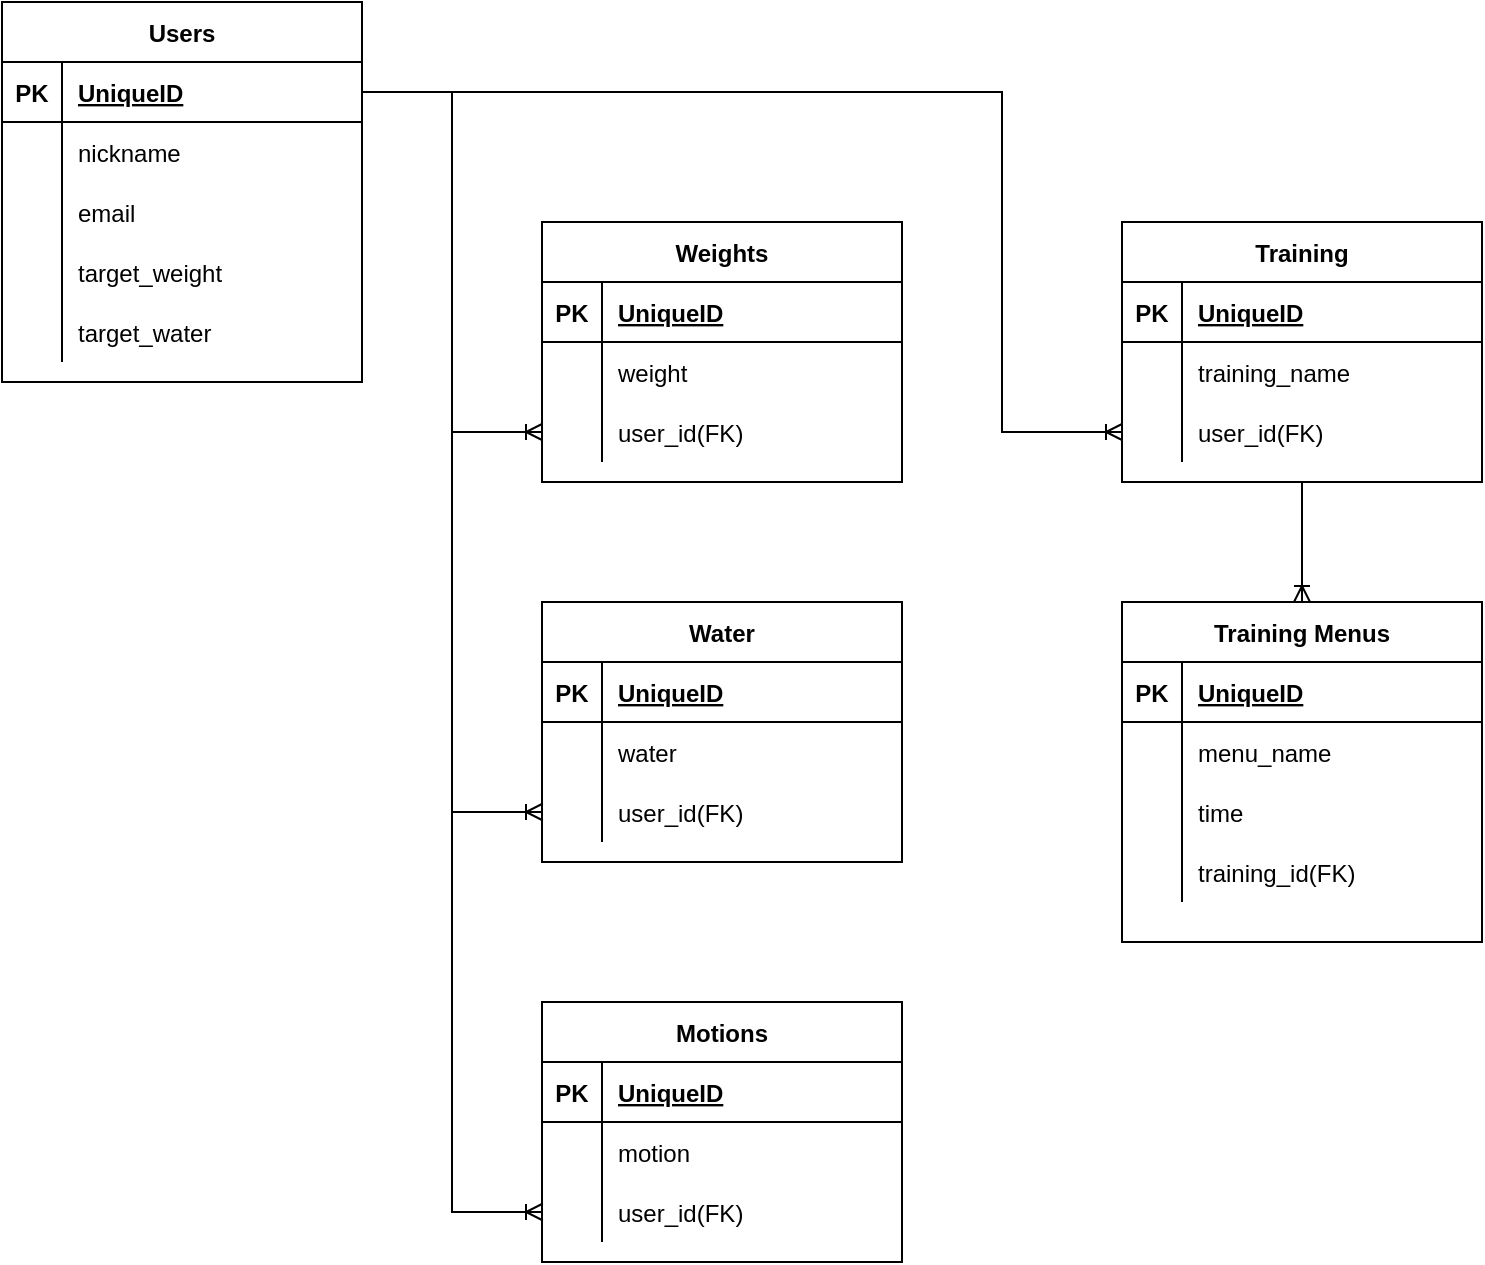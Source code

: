 <mxfile>
    <diagram id="uZehl0xgnAbYv5Kqf3MX" name="ページ1">
        <mxGraphModel dx="443" dy="556" grid="1" gridSize="10" guides="1" tooltips="1" connect="1" arrows="1" fold="1" page="1" pageScale="1" pageWidth="827" pageHeight="1169" math="0" shadow="0">
            <root>
                <mxCell id="0"/>
                <mxCell id="1" parent="0"/>
                <mxCell id="11" value="Users" style="shape=table;startSize=30;container=1;collapsible=1;childLayout=tableLayout;fixedRows=1;rowLines=0;fontStyle=1;align=center;resizeLast=1;" parent="1" vertex="1">
                    <mxGeometry x="40" y="40" width="180" height="190" as="geometry"/>
                </mxCell>
                <mxCell id="12" value="" style="shape=partialRectangle;collapsible=0;dropTarget=0;pointerEvents=0;fillColor=none;top=0;left=0;bottom=1;right=0;points=[[0,0.5],[1,0.5]];portConstraint=eastwest;" parent="11" vertex="1">
                    <mxGeometry y="30" width="180" height="30" as="geometry"/>
                </mxCell>
                <mxCell id="13" value="PK" style="shape=partialRectangle;connectable=0;fillColor=none;top=0;left=0;bottom=0;right=0;fontStyle=1;overflow=hidden;" parent="12" vertex="1">
                    <mxGeometry width="30" height="30" as="geometry"/>
                </mxCell>
                <mxCell id="14" value="UniqueID" style="shape=partialRectangle;connectable=0;fillColor=none;top=0;left=0;bottom=0;right=0;align=left;spacingLeft=6;fontStyle=5;overflow=hidden;" parent="12" vertex="1">
                    <mxGeometry x="30" width="150" height="30" as="geometry"/>
                </mxCell>
                <mxCell id="15" value="" style="shape=partialRectangle;collapsible=0;dropTarget=0;pointerEvents=0;fillColor=none;top=0;left=0;bottom=0;right=0;points=[[0,0.5],[1,0.5]];portConstraint=eastwest;" parent="11" vertex="1">
                    <mxGeometry y="60" width="180" height="30" as="geometry"/>
                </mxCell>
                <mxCell id="16" value="" style="shape=partialRectangle;connectable=0;fillColor=none;top=0;left=0;bottom=0;right=0;editable=1;overflow=hidden;" parent="15" vertex="1">
                    <mxGeometry width="30" height="30" as="geometry"/>
                </mxCell>
                <mxCell id="17" value="nickname" style="shape=partialRectangle;connectable=0;fillColor=none;top=0;left=0;bottom=0;right=0;align=left;spacingLeft=6;overflow=hidden;" parent="15" vertex="1">
                    <mxGeometry x="30" width="150" height="30" as="geometry"/>
                </mxCell>
                <mxCell id="18" value="" style="shape=partialRectangle;collapsible=0;dropTarget=0;pointerEvents=0;fillColor=none;top=0;left=0;bottom=0;right=0;points=[[0,0.5],[1,0.5]];portConstraint=eastwest;" parent="11" vertex="1">
                    <mxGeometry y="90" width="180" height="30" as="geometry"/>
                </mxCell>
                <mxCell id="19" value="" style="shape=partialRectangle;connectable=0;fillColor=none;top=0;left=0;bottom=0;right=0;editable=1;overflow=hidden;" parent="18" vertex="1">
                    <mxGeometry width="30" height="30" as="geometry"/>
                </mxCell>
                <mxCell id="20" value="email" style="shape=partialRectangle;connectable=0;fillColor=none;top=0;left=0;bottom=0;right=0;align=left;spacingLeft=6;overflow=hidden;" parent="18" vertex="1">
                    <mxGeometry x="30" width="150" height="30" as="geometry"/>
                </mxCell>
                <mxCell id="21" value="" style="shape=partialRectangle;collapsible=0;dropTarget=0;pointerEvents=0;fillColor=none;top=0;left=0;bottom=0;right=0;points=[[0,0.5],[1,0.5]];portConstraint=eastwest;" parent="11" vertex="1">
                    <mxGeometry y="120" width="180" height="30" as="geometry"/>
                </mxCell>
                <mxCell id="22" value="" style="shape=partialRectangle;connectable=0;fillColor=none;top=0;left=0;bottom=0;right=0;editable=1;overflow=hidden;" parent="21" vertex="1">
                    <mxGeometry width="30" height="30" as="geometry"/>
                </mxCell>
                <mxCell id="23" value="target_weight" style="shape=partialRectangle;connectable=0;fillColor=none;top=0;left=0;bottom=0;right=0;align=left;spacingLeft=6;overflow=hidden;" parent="21" vertex="1">
                    <mxGeometry x="30" width="150" height="30" as="geometry"/>
                </mxCell>
                <mxCell id="109" style="shape=partialRectangle;collapsible=0;dropTarget=0;pointerEvents=0;fillColor=none;top=0;left=0;bottom=0;right=0;points=[[0,0.5],[1,0.5]];portConstraint=eastwest;" vertex="1" parent="11">
                    <mxGeometry y="150" width="180" height="30" as="geometry"/>
                </mxCell>
                <mxCell id="110" style="shape=partialRectangle;connectable=0;fillColor=none;top=0;left=0;bottom=0;right=0;editable=1;overflow=hidden;" vertex="1" parent="109">
                    <mxGeometry width="30" height="30" as="geometry"/>
                </mxCell>
                <mxCell id="111" value="target_water" style="shape=partialRectangle;connectable=0;fillColor=none;top=0;left=0;bottom=0;right=0;align=left;spacingLeft=6;overflow=hidden;" vertex="1" parent="109">
                    <mxGeometry x="30" width="150" height="30" as="geometry"/>
                </mxCell>
                <mxCell id="24" value="Weights" style="shape=table;startSize=30;container=1;collapsible=1;childLayout=tableLayout;fixedRows=1;rowLines=0;fontStyle=1;align=center;resizeLast=1;" parent="1" vertex="1">
                    <mxGeometry x="310" y="150" width="180" height="130" as="geometry"/>
                </mxCell>
                <mxCell id="25" value="" style="shape=partialRectangle;collapsible=0;dropTarget=0;pointerEvents=0;fillColor=none;top=0;left=0;bottom=1;right=0;points=[[0,0.5],[1,0.5]];portConstraint=eastwest;" parent="24" vertex="1">
                    <mxGeometry y="30" width="180" height="30" as="geometry"/>
                </mxCell>
                <mxCell id="26" value="PK" style="shape=partialRectangle;connectable=0;fillColor=none;top=0;left=0;bottom=0;right=0;fontStyle=1;overflow=hidden;" parent="25" vertex="1">
                    <mxGeometry width="30" height="30" as="geometry"/>
                </mxCell>
                <mxCell id="27" value="UniqueID" style="shape=partialRectangle;connectable=0;fillColor=none;top=0;left=0;bottom=0;right=0;align=left;spacingLeft=6;fontStyle=5;overflow=hidden;" parent="25" vertex="1">
                    <mxGeometry x="30" width="150" height="30" as="geometry"/>
                </mxCell>
                <mxCell id="28" value="" style="shape=partialRectangle;collapsible=0;dropTarget=0;pointerEvents=0;fillColor=none;top=0;left=0;bottom=0;right=0;points=[[0,0.5],[1,0.5]];portConstraint=eastwest;" parent="24" vertex="1">
                    <mxGeometry y="60" width="180" height="30" as="geometry"/>
                </mxCell>
                <mxCell id="29" value="" style="shape=partialRectangle;connectable=0;fillColor=none;top=0;left=0;bottom=0;right=0;editable=1;overflow=hidden;" parent="28" vertex="1">
                    <mxGeometry width="30" height="30" as="geometry"/>
                </mxCell>
                <mxCell id="30" value="weight" style="shape=partialRectangle;connectable=0;fillColor=none;top=0;left=0;bottom=0;right=0;align=left;spacingLeft=6;overflow=hidden;" parent="28" vertex="1">
                    <mxGeometry x="30" width="150" height="30" as="geometry"/>
                </mxCell>
                <mxCell id="31" value="" style="shape=partialRectangle;collapsible=0;dropTarget=0;pointerEvents=0;fillColor=none;top=0;left=0;bottom=0;right=0;points=[[0,0.5],[1,0.5]];portConstraint=eastwest;" parent="24" vertex="1">
                    <mxGeometry y="90" width="180" height="30" as="geometry"/>
                </mxCell>
                <mxCell id="32" value="" style="shape=partialRectangle;connectable=0;fillColor=none;top=0;left=0;bottom=0;right=0;editable=1;overflow=hidden;" parent="31" vertex="1">
                    <mxGeometry width="30" height="30" as="geometry"/>
                </mxCell>
                <mxCell id="33" value="user_id(FK)" style="shape=partialRectangle;connectable=0;fillColor=none;top=0;left=0;bottom=0;right=0;align=left;spacingLeft=6;overflow=hidden;" parent="31" vertex="1">
                    <mxGeometry x="30" width="150" height="30" as="geometry"/>
                </mxCell>
                <mxCell id="37" value="Water" style="shape=table;startSize=30;container=1;collapsible=1;childLayout=tableLayout;fixedRows=1;rowLines=0;fontStyle=1;align=center;resizeLast=1;" parent="1" vertex="1">
                    <mxGeometry x="310" y="340" width="180" height="130" as="geometry"/>
                </mxCell>
                <mxCell id="38" value="" style="shape=partialRectangle;collapsible=0;dropTarget=0;pointerEvents=0;fillColor=none;top=0;left=0;bottom=1;right=0;points=[[0,0.5],[1,0.5]];portConstraint=eastwest;" parent="37" vertex="1">
                    <mxGeometry y="30" width="180" height="30" as="geometry"/>
                </mxCell>
                <mxCell id="39" value="PK" style="shape=partialRectangle;connectable=0;fillColor=none;top=0;left=0;bottom=0;right=0;fontStyle=1;overflow=hidden;" parent="38" vertex="1">
                    <mxGeometry width="30" height="30" as="geometry"/>
                </mxCell>
                <mxCell id="40" value="UniqueID" style="shape=partialRectangle;connectable=0;fillColor=none;top=0;left=0;bottom=0;right=0;align=left;spacingLeft=6;fontStyle=5;overflow=hidden;" parent="38" vertex="1">
                    <mxGeometry x="30" width="150" height="30" as="geometry"/>
                </mxCell>
                <mxCell id="41" value="" style="shape=partialRectangle;collapsible=0;dropTarget=0;pointerEvents=0;fillColor=none;top=0;left=0;bottom=0;right=0;points=[[0,0.5],[1,0.5]];portConstraint=eastwest;" parent="37" vertex="1">
                    <mxGeometry y="60" width="180" height="30" as="geometry"/>
                </mxCell>
                <mxCell id="42" value="" style="shape=partialRectangle;connectable=0;fillColor=none;top=0;left=0;bottom=0;right=0;editable=1;overflow=hidden;" parent="41" vertex="1">
                    <mxGeometry width="30" height="30" as="geometry"/>
                </mxCell>
                <mxCell id="43" value="water" style="shape=partialRectangle;connectable=0;fillColor=none;top=0;left=0;bottom=0;right=0;align=left;spacingLeft=6;overflow=hidden;" parent="41" vertex="1">
                    <mxGeometry x="30" width="150" height="30" as="geometry"/>
                </mxCell>
                <mxCell id="44" value="" style="shape=partialRectangle;collapsible=0;dropTarget=0;pointerEvents=0;fillColor=none;top=0;left=0;bottom=0;right=0;points=[[0,0.5],[1,0.5]];portConstraint=eastwest;" parent="37" vertex="1">
                    <mxGeometry y="90" width="180" height="30" as="geometry"/>
                </mxCell>
                <mxCell id="45" value="" style="shape=partialRectangle;connectable=0;fillColor=none;top=0;left=0;bottom=0;right=0;editable=1;overflow=hidden;" parent="44" vertex="1">
                    <mxGeometry width="30" height="30" as="geometry"/>
                </mxCell>
                <mxCell id="46" value="user_id(FK)" style="shape=partialRectangle;connectable=0;fillColor=none;top=0;left=0;bottom=0;right=0;align=left;spacingLeft=6;overflow=hidden;" parent="44" vertex="1">
                    <mxGeometry x="30" width="150" height="30" as="geometry"/>
                </mxCell>
                <mxCell id="47" value="Motions" style="shape=table;startSize=30;container=1;collapsible=1;childLayout=tableLayout;fixedRows=1;rowLines=0;fontStyle=1;align=center;resizeLast=1;" parent="1" vertex="1">
                    <mxGeometry x="310" y="540" width="180" height="130" as="geometry"/>
                </mxCell>
                <mxCell id="48" value="" style="shape=partialRectangle;collapsible=0;dropTarget=0;pointerEvents=0;fillColor=none;top=0;left=0;bottom=1;right=0;points=[[0,0.5],[1,0.5]];portConstraint=eastwest;" parent="47" vertex="1">
                    <mxGeometry y="30" width="180" height="30" as="geometry"/>
                </mxCell>
                <mxCell id="49" value="PK" style="shape=partialRectangle;connectable=0;fillColor=none;top=0;left=0;bottom=0;right=0;fontStyle=1;overflow=hidden;" parent="48" vertex="1">
                    <mxGeometry width="30" height="30" as="geometry"/>
                </mxCell>
                <mxCell id="50" value="UniqueID" style="shape=partialRectangle;connectable=0;fillColor=none;top=0;left=0;bottom=0;right=0;align=left;spacingLeft=6;fontStyle=5;overflow=hidden;" parent="48" vertex="1">
                    <mxGeometry x="30" width="150" height="30" as="geometry"/>
                </mxCell>
                <mxCell id="51" value="" style="shape=partialRectangle;collapsible=0;dropTarget=0;pointerEvents=0;fillColor=none;top=0;left=0;bottom=0;right=0;points=[[0,0.5],[1,0.5]];portConstraint=eastwest;" parent="47" vertex="1">
                    <mxGeometry y="60" width="180" height="30" as="geometry"/>
                </mxCell>
                <mxCell id="52" value="" style="shape=partialRectangle;connectable=0;fillColor=none;top=0;left=0;bottom=0;right=0;editable=1;overflow=hidden;" parent="51" vertex="1">
                    <mxGeometry width="30" height="30" as="geometry"/>
                </mxCell>
                <mxCell id="53" value="motion" style="shape=partialRectangle;connectable=0;fillColor=none;top=0;left=0;bottom=0;right=0;align=left;spacingLeft=6;overflow=hidden;" parent="51" vertex="1">
                    <mxGeometry x="30" width="150" height="30" as="geometry"/>
                </mxCell>
                <mxCell id="54" value="" style="shape=partialRectangle;collapsible=0;dropTarget=0;pointerEvents=0;fillColor=none;top=0;left=0;bottom=0;right=0;points=[[0,0.5],[1,0.5]];portConstraint=eastwest;" parent="47" vertex="1">
                    <mxGeometry y="90" width="180" height="30" as="geometry"/>
                </mxCell>
                <mxCell id="55" value="" style="shape=partialRectangle;connectable=0;fillColor=none;top=0;left=0;bottom=0;right=0;editable=1;overflow=hidden;" parent="54" vertex="1">
                    <mxGeometry width="30" height="30" as="geometry"/>
                </mxCell>
                <mxCell id="56" value="user_id(FK)" style="shape=partialRectangle;connectable=0;fillColor=none;top=0;left=0;bottom=0;right=0;align=left;spacingLeft=6;overflow=hidden;" parent="54" vertex="1">
                    <mxGeometry x="30" width="150" height="30" as="geometry"/>
                </mxCell>
                <mxCell id="71" value="Training" style="shape=table;startSize=30;container=1;collapsible=1;childLayout=tableLayout;fixedRows=1;rowLines=0;fontStyle=1;align=center;resizeLast=1;" parent="1" vertex="1">
                    <mxGeometry x="600" y="150" width="180" height="130" as="geometry"/>
                </mxCell>
                <mxCell id="72" value="" style="shape=partialRectangle;collapsible=0;dropTarget=0;pointerEvents=0;fillColor=none;top=0;left=0;bottom=1;right=0;points=[[0,0.5],[1,0.5]];portConstraint=eastwest;" parent="71" vertex="1">
                    <mxGeometry y="30" width="180" height="30" as="geometry"/>
                </mxCell>
                <mxCell id="73" value="PK" style="shape=partialRectangle;connectable=0;fillColor=none;top=0;left=0;bottom=0;right=0;fontStyle=1;overflow=hidden;" parent="72" vertex="1">
                    <mxGeometry width="30" height="30" as="geometry"/>
                </mxCell>
                <mxCell id="74" value="UniqueID" style="shape=partialRectangle;connectable=0;fillColor=none;top=0;left=0;bottom=0;right=0;align=left;spacingLeft=6;fontStyle=5;overflow=hidden;" parent="72" vertex="1">
                    <mxGeometry x="30" width="150" height="30" as="geometry"/>
                </mxCell>
                <mxCell id="75" value="" style="shape=partialRectangle;collapsible=0;dropTarget=0;pointerEvents=0;fillColor=none;top=0;left=0;bottom=0;right=0;points=[[0,0.5],[1,0.5]];portConstraint=eastwest;" parent="71" vertex="1">
                    <mxGeometry y="60" width="180" height="30" as="geometry"/>
                </mxCell>
                <mxCell id="76" value="" style="shape=partialRectangle;connectable=0;fillColor=none;top=0;left=0;bottom=0;right=0;editable=1;overflow=hidden;" parent="75" vertex="1">
                    <mxGeometry width="30" height="30" as="geometry"/>
                </mxCell>
                <mxCell id="77" value="training_name" style="shape=partialRectangle;connectable=0;fillColor=none;top=0;left=0;bottom=0;right=0;align=left;spacingLeft=6;overflow=hidden;" parent="75" vertex="1">
                    <mxGeometry x="30" width="150" height="30" as="geometry"/>
                </mxCell>
                <mxCell id="78" value="" style="shape=partialRectangle;collapsible=0;dropTarget=0;pointerEvents=0;fillColor=none;top=0;left=0;bottom=0;right=0;points=[[0,0.5],[1,0.5]];portConstraint=eastwest;" parent="71" vertex="1">
                    <mxGeometry y="90" width="180" height="30" as="geometry"/>
                </mxCell>
                <mxCell id="79" value="" style="shape=partialRectangle;connectable=0;fillColor=none;top=0;left=0;bottom=0;right=0;editable=1;overflow=hidden;" parent="78" vertex="1">
                    <mxGeometry width="30" height="30" as="geometry"/>
                </mxCell>
                <mxCell id="80" value="user_id(FK)" style="shape=partialRectangle;connectable=0;fillColor=none;top=0;left=0;bottom=0;right=0;align=left;spacingLeft=6;overflow=hidden;" parent="78" vertex="1">
                    <mxGeometry x="30" width="150" height="30" as="geometry"/>
                </mxCell>
                <mxCell id="81" value="Training Menus" style="shape=table;startSize=30;container=1;collapsible=1;childLayout=tableLayout;fixedRows=1;rowLines=0;fontStyle=1;align=center;resizeLast=1;" parent="1" vertex="1">
                    <mxGeometry x="600" y="340" width="180" height="170" as="geometry"/>
                </mxCell>
                <mxCell id="82" value="" style="shape=partialRectangle;collapsible=0;dropTarget=0;pointerEvents=0;fillColor=none;top=0;left=0;bottom=1;right=0;points=[[0,0.5],[1,0.5]];portConstraint=eastwest;" parent="81" vertex="1">
                    <mxGeometry y="30" width="180" height="30" as="geometry"/>
                </mxCell>
                <mxCell id="83" value="PK" style="shape=partialRectangle;connectable=0;fillColor=none;top=0;left=0;bottom=0;right=0;fontStyle=1;overflow=hidden;" parent="82" vertex="1">
                    <mxGeometry width="30" height="30" as="geometry"/>
                </mxCell>
                <mxCell id="84" value="UniqueID" style="shape=partialRectangle;connectable=0;fillColor=none;top=0;left=0;bottom=0;right=0;align=left;spacingLeft=6;fontStyle=5;overflow=hidden;" parent="82" vertex="1">
                    <mxGeometry x="30" width="150" height="30" as="geometry"/>
                </mxCell>
                <mxCell id="85" value="" style="shape=partialRectangle;collapsible=0;dropTarget=0;pointerEvents=0;fillColor=none;top=0;left=0;bottom=0;right=0;points=[[0,0.5],[1,0.5]];portConstraint=eastwest;" parent="81" vertex="1">
                    <mxGeometry y="60" width="180" height="30" as="geometry"/>
                </mxCell>
                <mxCell id="86" value="" style="shape=partialRectangle;connectable=0;fillColor=none;top=0;left=0;bottom=0;right=0;editable=1;overflow=hidden;" parent="85" vertex="1">
                    <mxGeometry width="30" height="30" as="geometry"/>
                </mxCell>
                <mxCell id="87" value="menu_name" style="shape=partialRectangle;connectable=0;fillColor=none;top=0;left=0;bottom=0;right=0;align=left;spacingLeft=6;overflow=hidden;" parent="85" vertex="1">
                    <mxGeometry x="30" width="150" height="30" as="geometry"/>
                </mxCell>
                <mxCell id="91" style="shape=partialRectangle;collapsible=0;dropTarget=0;pointerEvents=0;fillColor=none;top=0;left=0;bottom=0;right=0;points=[[0,0.5],[1,0.5]];portConstraint=eastwest;" parent="81" vertex="1">
                    <mxGeometry y="90" width="180" height="30" as="geometry"/>
                </mxCell>
                <mxCell id="92" style="shape=partialRectangle;connectable=0;fillColor=none;top=0;left=0;bottom=0;right=0;editable=1;overflow=hidden;" parent="91" vertex="1">
                    <mxGeometry width="30" height="30" as="geometry"/>
                </mxCell>
                <mxCell id="93" value="time" style="shape=partialRectangle;connectable=0;fillColor=none;top=0;left=0;bottom=0;right=0;align=left;spacingLeft=6;overflow=hidden;" parent="91" vertex="1">
                    <mxGeometry x="30" width="150" height="30" as="geometry"/>
                </mxCell>
                <mxCell id="88" value="" style="shape=partialRectangle;collapsible=0;dropTarget=0;pointerEvents=0;fillColor=none;top=0;left=0;bottom=0;right=0;points=[[0,0.5],[1,0.5]];portConstraint=eastwest;" parent="81" vertex="1">
                    <mxGeometry y="120" width="180" height="30" as="geometry"/>
                </mxCell>
                <mxCell id="89" value="" style="shape=partialRectangle;connectable=0;fillColor=none;top=0;left=0;bottom=0;right=0;editable=1;overflow=hidden;" parent="88" vertex="1">
                    <mxGeometry width="30" height="30" as="geometry"/>
                </mxCell>
                <mxCell id="90" value="training_id(FK)" style="shape=partialRectangle;connectable=0;fillColor=none;top=0;left=0;bottom=0;right=0;align=left;spacingLeft=6;overflow=hidden;" parent="88" vertex="1">
                    <mxGeometry x="30" width="150" height="30" as="geometry"/>
                </mxCell>
                <mxCell id="99" value="" style="edgeStyle=elbowEdgeStyle;fontSize=12;html=1;endArrow=ERoneToMany;rounded=0;entryX=0;entryY=0.5;entryDx=0;entryDy=0;" parent="1" target="31" edge="1">
                    <mxGeometry width="100" height="100" relative="1" as="geometry">
                        <mxPoint x="220" y="85" as="sourcePoint"/>
                        <mxPoint x="305" y="215" as="targetPoint"/>
                        <Array as="points">
                            <mxPoint x="265" y="160"/>
                        </Array>
                    </mxGeometry>
                </mxCell>
                <mxCell id="100" value="" style="edgeStyle=elbowEdgeStyle;fontSize=12;html=1;endArrow=ERoneToMany;exitX=1;exitY=0.5;exitDx=0;exitDy=0;rounded=0;" parent="1" source="12" target="44" edge="1">
                    <mxGeometry width="100" height="100" relative="1" as="geometry">
                        <mxPoint x="225" y="86" as="sourcePoint"/>
                        <mxPoint x="310" y="312" as="targetPoint"/>
                        <Array as="points">
                            <mxPoint x="265" y="201"/>
                        </Array>
                    </mxGeometry>
                </mxCell>
                <mxCell id="102" value="" style="edgeStyle=elbowEdgeStyle;fontSize=12;html=1;endArrow=ERoneToMany;rounded=0;entryX=0;entryY=0.5;entryDx=0;entryDy=0;" parent="1" target="54" edge="1">
                    <mxGeometry width="100" height="100" relative="1" as="geometry">
                        <mxPoint x="220" y="85" as="sourcePoint"/>
                        <mxPoint x="305" y="465" as="targetPoint"/>
                        <Array as="points">
                            <mxPoint x="265" y="270"/>
                        </Array>
                    </mxGeometry>
                </mxCell>
                <mxCell id="106" value="" style="edgeStyle=orthogonalEdgeStyle;fontSize=12;html=1;endArrow=ERoneToMany;exitX=1;exitY=0.5;exitDx=0;exitDy=0;entryX=0;entryY=0.5;entryDx=0;entryDy=0;rounded=0;" parent="1" source="12" target="78" edge="1">
                    <mxGeometry width="100" height="100" relative="1" as="geometry">
                        <mxPoint x="460" y="370" as="sourcePoint"/>
                        <mxPoint x="560" y="270" as="targetPoint"/>
                        <Array as="points">
                            <mxPoint x="540" y="85"/>
                            <mxPoint x="540" y="255"/>
                        </Array>
                    </mxGeometry>
                </mxCell>
                <mxCell id="107" value="" style="fontSize=12;html=1;endArrow=ERoneToMany;exitX=0.5;exitY=1;exitDx=0;exitDy=0;entryX=0.5;entryY=0;entryDx=0;entryDy=0;" parent="1" source="71" target="81" edge="1">
                    <mxGeometry width="100" height="100" relative="1" as="geometry">
                        <mxPoint x="460" y="440" as="sourcePoint"/>
                        <mxPoint x="560" y="340" as="targetPoint"/>
                    </mxGeometry>
                </mxCell>
            </root>
        </mxGraphModel>
    </diagram>
</mxfile>